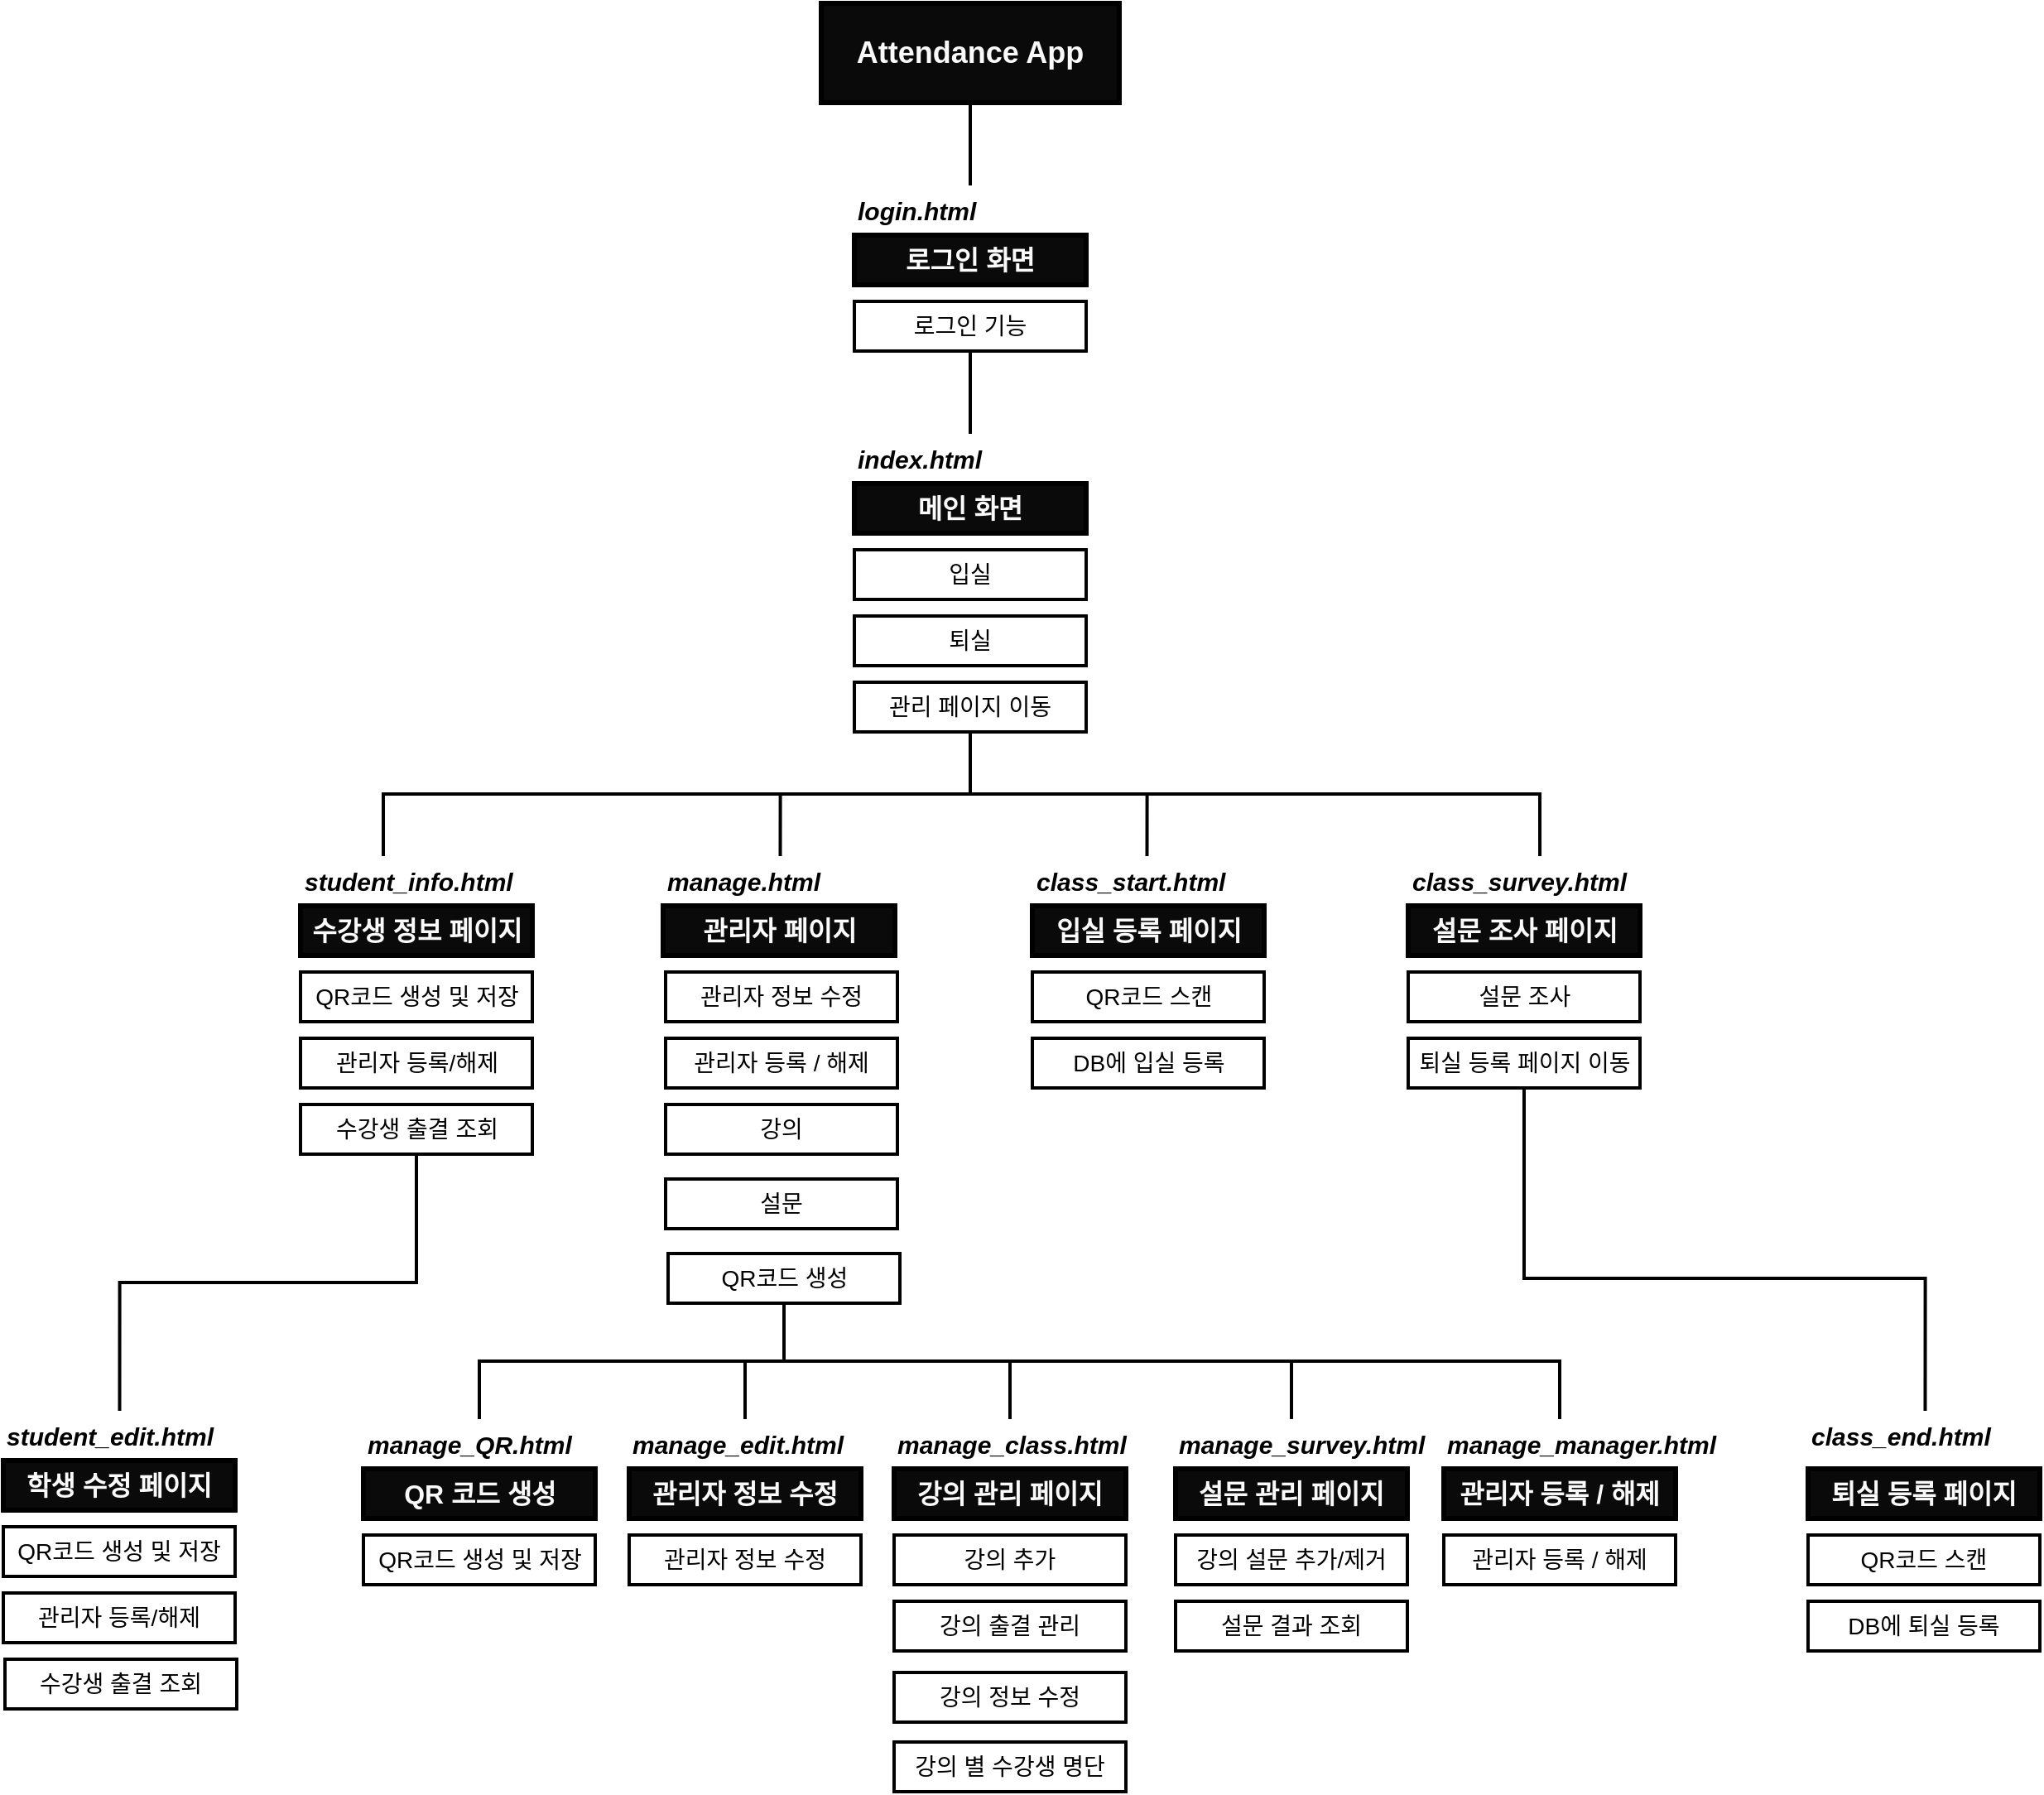 <mxfile version="21.5.0" type="device">
  <diagram name="페이지-1" id="hCZEA4SWdRbqyfTR73-0">
    <mxGraphModel dx="2261" dy="704" grid="1" gridSize="10" guides="1" tooltips="1" connect="1" arrows="1" fold="1" page="1" pageScale="1" pageWidth="827" pageHeight="1169" math="0" shadow="0">
      <root>
        <mxCell id="0" />
        <mxCell id="1" parent="0" />
        <mxCell id="dNC86ZQWFl57OsV2Cq-r-1" value="&lt;font color=&quot;#fafafa&quot; style=&quot;font-size: 18px;&quot;&gt;&lt;b style=&quot;&quot;&gt;Attendance App&lt;/b&gt;&lt;/font&gt;" style="rounded=0;whiteSpace=wrap;html=1;strokeWidth=3;fillColor=#0A0A0A;" parent="1" vertex="1">
          <mxGeometry x="324" y="70" width="180" height="60" as="geometry" />
        </mxCell>
        <mxCell id="dNC86ZQWFl57OsV2Cq-r-5" value="&lt;font size=&quot;1&quot; color=&quot;#fafafa&quot;&gt;&lt;b style=&quot;font-size: 16px;&quot;&gt;로그인 화면&lt;/b&gt;&lt;/font&gt;" style="rounded=0;whiteSpace=wrap;html=1;strokeWidth=3;fillColor=#0A0A0A;" parent="1" vertex="1">
          <mxGeometry x="344" y="210" width="140" height="30" as="geometry" />
        </mxCell>
        <mxCell id="dNC86ZQWFl57OsV2Cq-r-7" value="&lt;span style=&quot;font-size: 14px;&quot;&gt;로그인 기능&lt;/span&gt;" style="rounded=0;whiteSpace=wrap;html=1;strokeWidth=2;" parent="1" vertex="1">
          <mxGeometry x="344" y="250" width="140" height="30" as="geometry" />
        </mxCell>
        <mxCell id="dNC86ZQWFl57OsV2Cq-r-8" value="&lt;font style=&quot;font-size: 15px;&quot;&gt;&lt;b&gt;&lt;i&gt;login.html&lt;/i&gt;&lt;/b&gt;&lt;/font&gt;" style="text;html=1;strokeColor=none;fillColor=none;align=left;verticalAlign=middle;whiteSpace=wrap;rounded=0;" parent="1" vertex="1">
          <mxGeometry x="344" y="180" width="100" height="30" as="geometry" />
        </mxCell>
        <mxCell id="l5bOxNPtONh7WhocYYk5-1" value="&lt;font color=&quot;#fafafa&quot;&gt;&lt;span style=&quot;font-size: 16px;&quot;&gt;&lt;b&gt;메인 화면&lt;/b&gt;&lt;/span&gt;&lt;/font&gt;" style="rounded=0;whiteSpace=wrap;html=1;strokeWidth=3;fillColor=#0A0A0A;" parent="1" vertex="1">
          <mxGeometry x="344" y="360" width="140" height="30" as="geometry" />
        </mxCell>
        <mxCell id="l5bOxNPtONh7WhocYYk5-2" value="&lt;span style=&quot;font-size: 14px;&quot;&gt;입실&lt;/span&gt;" style="rounded=0;whiteSpace=wrap;html=1;strokeWidth=2;" parent="1" vertex="1">
          <mxGeometry x="344" y="400" width="140" height="30" as="geometry" />
        </mxCell>
        <mxCell id="l5bOxNPtONh7WhocYYk5-3" value="&lt;span style=&quot;font-size: 15px;&quot;&gt;&lt;b&gt;&lt;i&gt;index.html&lt;/i&gt;&lt;/b&gt;&lt;/span&gt;" style="text;html=1;strokeColor=none;fillColor=none;align=left;verticalAlign=middle;whiteSpace=wrap;rounded=0;" parent="1" vertex="1">
          <mxGeometry x="344" y="330" width="136" height="30" as="geometry" />
        </mxCell>
        <mxCell id="l5bOxNPtONh7WhocYYk5-4" value="&lt;span style=&quot;font-size: 14px;&quot;&gt;퇴실&lt;/span&gt;" style="rounded=0;whiteSpace=wrap;html=1;strokeWidth=2;" parent="1" vertex="1">
          <mxGeometry x="344" y="440" width="140" height="30" as="geometry" />
        </mxCell>
        <mxCell id="l5bOxNPtONh7WhocYYk5-5" value="&lt;span style=&quot;font-size: 14px;&quot;&gt;관리 페이지 이동&lt;/span&gt;" style="rounded=0;whiteSpace=wrap;html=1;strokeWidth=2;" parent="1" vertex="1">
          <mxGeometry x="344" y="480" width="140" height="30" as="geometry" />
        </mxCell>
        <mxCell id="l5bOxNPtONh7WhocYYk5-6" value="&lt;font color=&quot;#fafafa&quot;&gt;&lt;span style=&quot;font-size: 16px;&quot;&gt;&lt;b&gt;관리자 페이지&lt;/b&gt;&lt;/span&gt;&lt;/font&gt;" style="rounded=0;whiteSpace=wrap;html=1;strokeWidth=3;fillColor=#0A0A0A;" parent="1" vertex="1">
          <mxGeometry x="228.5" y="615" width="140" height="30" as="geometry" />
        </mxCell>
        <mxCell id="l5bOxNPtONh7WhocYYk5-7" value="&lt;span style=&quot;font-size: 14px;&quot;&gt;QR코드 생성&lt;/span&gt;" style="rounded=0;whiteSpace=wrap;html=1;strokeWidth=2;" parent="1" vertex="1">
          <mxGeometry x="231.5" y="825" width="140" height="30" as="geometry" />
        </mxCell>
        <mxCell id="l5bOxNPtONh7WhocYYk5-8" value="&lt;span style=&quot;font-size: 15px;&quot;&gt;&lt;b&gt;&lt;i&gt;manage.html&lt;/i&gt;&lt;/b&gt;&lt;/span&gt;" style="text;html=1;strokeColor=none;fillColor=none;align=left;verticalAlign=middle;whiteSpace=wrap;rounded=0;" parent="1" vertex="1">
          <mxGeometry x="228.5" y="585" width="141.5" height="30" as="geometry" />
        </mxCell>
        <mxCell id="l5bOxNPtONh7WhocYYk5-9" value="&lt;span style=&quot;font-size: 14px;&quot;&gt;관리자 등록 / 해제&lt;/span&gt;" style="rounded=0;whiteSpace=wrap;html=1;strokeWidth=2;" parent="1" vertex="1">
          <mxGeometry x="230" y="695" width="140" height="30" as="geometry" />
        </mxCell>
        <mxCell id="l5bOxNPtONh7WhocYYk5-10" value="&lt;span style=&quot;font-size: 14px;&quot;&gt;강의&lt;/span&gt;" style="rounded=0;whiteSpace=wrap;html=1;strokeWidth=2;" parent="1" vertex="1">
          <mxGeometry x="230" y="735" width="140" height="30" as="geometry" />
        </mxCell>
        <mxCell id="l5bOxNPtONh7WhocYYk5-16" value="&lt;font color=&quot;#fafafa&quot;&gt;&lt;span style=&quot;font-size: 16px;&quot;&gt;&lt;b&gt;입실 등록 페이지&lt;/b&gt;&lt;/span&gt;&lt;/font&gt;" style="rounded=0;whiteSpace=wrap;html=1;strokeWidth=3;fillColor=#0A0A0A;" parent="1" vertex="1">
          <mxGeometry x="451.5" y="615" width="140" height="30" as="geometry" />
        </mxCell>
        <mxCell id="l5bOxNPtONh7WhocYYk5-17" value="&lt;span style=&quot;font-size: 14px;&quot;&gt;QR코드 스캔&lt;/span&gt;" style="rounded=0;whiteSpace=wrap;html=1;strokeWidth=2;" parent="1" vertex="1">
          <mxGeometry x="451.5" y="655" width="140" height="30" as="geometry" />
        </mxCell>
        <mxCell id="l5bOxNPtONh7WhocYYk5-18" value="&lt;span style=&quot;font-size: 15px;&quot;&gt;&lt;b&gt;&lt;i&gt;class_start.html&lt;/i&gt;&lt;/b&gt;&lt;/span&gt;" style="text;html=1;strokeColor=none;fillColor=none;align=left;verticalAlign=middle;whiteSpace=wrap;rounded=0;" parent="1" vertex="1">
          <mxGeometry x="451.5" y="585" width="138.5" height="30" as="geometry" />
        </mxCell>
        <mxCell id="l5bOxNPtONh7WhocYYk5-19" value="&lt;span style=&quot;font-size: 14px;&quot;&gt;DB에 입실 등록&lt;/span&gt;" style="rounded=0;whiteSpace=wrap;html=1;strokeWidth=2;" parent="1" vertex="1">
          <mxGeometry x="451.5" y="695" width="140" height="30" as="geometry" />
        </mxCell>
        <mxCell id="l5bOxNPtONh7WhocYYk5-21" value="&lt;font color=&quot;#fafafa&quot;&gt;&lt;span style=&quot;font-size: 16px;&quot;&gt;&lt;b&gt;설문 조사 페이지&lt;/b&gt;&lt;/span&gt;&lt;/font&gt;" style="rounded=0;whiteSpace=wrap;html=1;strokeWidth=3;fillColor=#0A0A0A;" parent="1" vertex="1">
          <mxGeometry x="678.5" y="615" width="140" height="30" as="geometry" />
        </mxCell>
        <mxCell id="l5bOxNPtONh7WhocYYk5-22" value="&lt;span style=&quot;font-size: 14px;&quot;&gt;설문 조사&lt;/span&gt;" style="rounded=0;whiteSpace=wrap;html=1;strokeWidth=2;" parent="1" vertex="1">
          <mxGeometry x="678.5" y="655" width="140" height="30" as="geometry" />
        </mxCell>
        <mxCell id="l5bOxNPtONh7WhocYYk5-23" value="&lt;span style=&quot;font-size: 15px;&quot;&gt;&lt;b&gt;&lt;i&gt;class_survey.html&lt;/i&gt;&lt;/b&gt;&lt;/span&gt;" style="text;html=1;strokeColor=none;fillColor=none;align=left;verticalAlign=middle;whiteSpace=wrap;rounded=0;" parent="1" vertex="1">
          <mxGeometry x="678.5" y="585" width="141.5" height="30" as="geometry" />
        </mxCell>
        <mxCell id="l5bOxNPtONh7WhocYYk5-24" value="&lt;span style=&quot;font-size: 14px;&quot;&gt;퇴실 등록 페이지 이동&lt;/span&gt;" style="rounded=0;whiteSpace=wrap;html=1;strokeWidth=2;" parent="1" vertex="1">
          <mxGeometry x="678.5" y="695" width="140" height="30" as="geometry" />
        </mxCell>
        <mxCell id="l5bOxNPtONh7WhocYYk5-26" value="&lt;font color=&quot;#fafafa&quot;&gt;&lt;span style=&quot;font-size: 16px;&quot;&gt;&lt;b&gt;수강생 정보 페이지&lt;/b&gt;&lt;/span&gt;&lt;/font&gt;" style="rounded=0;whiteSpace=wrap;html=1;strokeWidth=3;fillColor=#0A0A0A;" parent="1" vertex="1">
          <mxGeometry x="9.5" y="615" width="140" height="30" as="geometry" />
        </mxCell>
        <mxCell id="l5bOxNPtONh7WhocYYk5-27" value="&lt;span style=&quot;font-size: 14px;&quot;&gt;QR코드 생성 및 저장&lt;/span&gt;" style="rounded=0;whiteSpace=wrap;html=1;strokeWidth=2;" parent="1" vertex="1">
          <mxGeometry x="9.5" y="655" width="140" height="30" as="geometry" />
        </mxCell>
        <mxCell id="l5bOxNPtONh7WhocYYk5-28" value="&lt;span style=&quot;font-size: 15px;&quot;&gt;&lt;b&gt;&lt;i&gt;student_info.html&lt;/i&gt;&lt;/b&gt;&lt;/span&gt;" style="text;html=1;strokeColor=none;fillColor=none;align=left;verticalAlign=middle;whiteSpace=wrap;rounded=0;" parent="1" vertex="1">
          <mxGeometry x="9.5" y="585" width="100" height="30" as="geometry" />
        </mxCell>
        <mxCell id="l5bOxNPtONh7WhocYYk5-29" value="&lt;span style=&quot;font-size: 14px;&quot;&gt;관리자 등록/해제&lt;/span&gt;" style="rounded=0;whiteSpace=wrap;html=1;strokeWidth=2;" parent="1" vertex="1">
          <mxGeometry x="9.5" y="695" width="140" height="30" as="geometry" />
        </mxCell>
        <mxCell id="l5bOxNPtONh7WhocYYk5-30" value="&lt;span style=&quot;font-size: 14px;&quot;&gt;수강생 출결 조회&lt;/span&gt;" style="rounded=0;whiteSpace=wrap;html=1;strokeWidth=2;" parent="1" vertex="1">
          <mxGeometry x="9.5" y="735" width="140" height="30" as="geometry" />
        </mxCell>
        <mxCell id="l5bOxNPtONh7WhocYYk5-31" value="&lt;font color=&quot;#fafafa&quot;&gt;&lt;span style=&quot;font-size: 16px;&quot;&gt;&lt;b&gt;학생 수정 페이지&lt;/b&gt;&lt;/span&gt;&lt;/font&gt;" style="rounded=0;whiteSpace=wrap;html=1;strokeWidth=3;fillColor=#0A0A0A;" parent="1" vertex="1">
          <mxGeometry x="-170" y="950" width="140" height="30" as="geometry" />
        </mxCell>
        <mxCell id="l5bOxNPtONh7WhocYYk5-32" value="&lt;span style=&quot;font-size: 14px;&quot;&gt;QR코드 생성 및 저장&lt;/span&gt;" style="rounded=0;whiteSpace=wrap;html=1;strokeWidth=2;" parent="1" vertex="1">
          <mxGeometry x="-170" y="990" width="140" height="30" as="geometry" />
        </mxCell>
        <mxCell id="l5bOxNPtONh7WhocYYk5-33" value="&lt;span style=&quot;font-size: 15px;&quot;&gt;&lt;b&gt;&lt;i&gt;student_edit.html&lt;/i&gt;&lt;/b&gt;&lt;/span&gt;" style="text;html=1;strokeColor=none;fillColor=none;align=left;verticalAlign=middle;whiteSpace=wrap;rounded=0;" parent="1" vertex="1">
          <mxGeometry x="-170" y="920" width="140.5" height="30" as="geometry" />
        </mxCell>
        <mxCell id="l5bOxNPtONh7WhocYYk5-34" value="&lt;span style=&quot;font-size: 14px;&quot;&gt;관리자 등록/해제&lt;/span&gt;" style="rounded=0;whiteSpace=wrap;html=1;strokeWidth=2;" parent="1" vertex="1">
          <mxGeometry x="-170" y="1030" width="140" height="30" as="geometry" />
        </mxCell>
        <mxCell id="l5bOxNPtONh7WhocYYk5-35" value="&lt;span style=&quot;font-size: 14px;&quot;&gt;수강생 출결 조회&lt;/span&gt;" style="rounded=0;whiteSpace=wrap;html=1;strokeWidth=2;" parent="1" vertex="1">
          <mxGeometry x="-169" y="1070" width="140" height="30" as="geometry" />
        </mxCell>
        <mxCell id="l5bOxNPtONh7WhocYYk5-50" value="&lt;span style=&quot;font-size: 14px;&quot;&gt;관리자 정보 수정&lt;/span&gt;" style="rounded=0;whiteSpace=wrap;html=1;strokeWidth=2;" parent="1" vertex="1">
          <mxGeometry x="230" y="655" width="140" height="30" as="geometry" />
        </mxCell>
        <mxCell id="l5bOxNPtONh7WhocYYk5-51" value="&lt;font color=&quot;#fafafa&quot;&gt;&lt;span style=&quot;font-size: 16px;&quot;&gt;&lt;b&gt;퇴실 등록 페이지&lt;/b&gt;&lt;/span&gt;&lt;/font&gt;" style="rounded=0;whiteSpace=wrap;html=1;strokeWidth=3;fillColor=#0A0A0A;" parent="1" vertex="1">
          <mxGeometry x="920" y="955" width="140" height="30" as="geometry" />
        </mxCell>
        <mxCell id="l5bOxNPtONh7WhocYYk5-52" value="&lt;span style=&quot;font-size: 14px;&quot;&gt;QR코드 스캔&lt;/span&gt;" style="rounded=0;whiteSpace=wrap;html=1;strokeWidth=2;" parent="1" vertex="1">
          <mxGeometry x="920" y="995" width="140" height="30" as="geometry" />
        </mxCell>
        <mxCell id="l5bOxNPtONh7WhocYYk5-53" value="&lt;span style=&quot;font-size: 15px;&quot;&gt;&lt;b&gt;&lt;i&gt;class_end.html&lt;/i&gt;&lt;/b&gt;&lt;/span&gt;" style="text;html=1;strokeColor=none;fillColor=none;align=left;verticalAlign=middle;whiteSpace=wrap;rounded=0;" parent="1" vertex="1">
          <mxGeometry x="920" y="920" width="141.5" height="30" as="geometry" />
        </mxCell>
        <mxCell id="l5bOxNPtONh7WhocYYk5-54" value="&lt;span style=&quot;font-size: 14px;&quot;&gt;DB에 퇴실 등록&lt;/span&gt;" style="rounded=0;whiteSpace=wrap;html=1;strokeWidth=2;" parent="1" vertex="1">
          <mxGeometry x="920" y="1035" width="140" height="30" as="geometry" />
        </mxCell>
        <mxCell id="l5bOxNPtONh7WhocYYk5-56" value="&lt;font color=&quot;#fafafa&quot;&gt;&lt;span style=&quot;font-size: 16px;&quot;&gt;&lt;b&gt;QR 코드 생성&lt;/b&gt;&lt;/span&gt;&lt;/font&gt;" style="rounded=0;whiteSpace=wrap;html=1;strokeWidth=3;fillColor=#0A0A0A;" parent="1" vertex="1">
          <mxGeometry x="47.5" y="955" width="140" height="30" as="geometry" />
        </mxCell>
        <mxCell id="l5bOxNPtONh7WhocYYk5-57" value="&lt;span style=&quot;font-size: 14px;&quot;&gt;QR코드 생성 및 저장&lt;/span&gt;" style="rounded=0;whiteSpace=wrap;html=1;strokeWidth=2;" parent="1" vertex="1">
          <mxGeometry x="47.5" y="995" width="140" height="30" as="geometry" />
        </mxCell>
        <mxCell id="l5bOxNPtONh7WhocYYk5-58" value="&lt;span style=&quot;font-size: 15px;&quot;&gt;&lt;b&gt;&lt;i&gt;manage_QR.html&lt;/i&gt;&lt;/b&gt;&lt;/span&gt;" style="text;html=1;strokeColor=none;fillColor=none;align=left;verticalAlign=middle;whiteSpace=wrap;rounded=0;" parent="1" vertex="1">
          <mxGeometry x="47.5" y="925" width="140" height="30" as="geometry" />
        </mxCell>
        <mxCell id="l5bOxNPtONh7WhocYYk5-61" value="" style="endArrow=none;html=1;rounded=0;edgeStyle=orthogonalEdgeStyle;strokeWidth=2;entryX=0.5;entryY=1;entryDx=0;entryDy=0;exitX=0.5;exitY=0;exitDx=0;exitDy=0;" parent="1" source="l5bOxNPtONh7WhocYYk5-28" target="l5bOxNPtONh7WhocYYk5-5" edge="1">
          <mxGeometry width="50" height="50" relative="1" as="geometry">
            <mxPoint x="80" y="570" as="sourcePoint" />
            <mxPoint x="410" y="530" as="targetPoint" />
          </mxGeometry>
        </mxCell>
        <mxCell id="l5bOxNPtONh7WhocYYk5-62" value="" style="endArrow=none;html=1;rounded=0;edgeStyle=orthogonalEdgeStyle;strokeWidth=2;entryX=0.5;entryY=1;entryDx=0;entryDy=0;exitX=0.5;exitY=0;exitDx=0;exitDy=0;" parent="1" source="l5bOxNPtONh7WhocYYk5-8" target="l5bOxNPtONh7WhocYYk5-5" edge="1">
          <mxGeometry width="50" height="50" relative="1" as="geometry">
            <mxPoint x="70" y="595" as="sourcePoint" />
            <mxPoint x="424" y="520" as="targetPoint" />
          </mxGeometry>
        </mxCell>
        <mxCell id="l5bOxNPtONh7WhocYYk5-63" value="" style="endArrow=none;html=1;rounded=0;edgeStyle=orthogonalEdgeStyle;strokeWidth=2;entryX=0.5;entryY=1;entryDx=0;entryDy=0;exitX=0.5;exitY=0;exitDx=0;exitDy=0;" parent="1" source="l5bOxNPtONh7WhocYYk5-18" target="l5bOxNPtONh7WhocYYk5-5" edge="1">
          <mxGeometry width="50" height="50" relative="1" as="geometry">
            <mxPoint x="70" y="595" as="sourcePoint" />
            <mxPoint x="424" y="520" as="targetPoint" />
          </mxGeometry>
        </mxCell>
        <mxCell id="l5bOxNPtONh7WhocYYk5-64" value="" style="endArrow=none;html=1;rounded=0;edgeStyle=orthogonalEdgeStyle;strokeWidth=2;entryX=0.5;entryY=1;entryDx=0;entryDy=0;exitX=0.562;exitY=0;exitDx=0;exitDy=0;exitPerimeter=0;" parent="1" source="l5bOxNPtONh7WhocYYk5-23" target="l5bOxNPtONh7WhocYYk5-5" edge="1">
          <mxGeometry width="50" height="50" relative="1" as="geometry">
            <mxPoint x="531" y="595" as="sourcePoint" />
            <mxPoint x="424" y="520" as="targetPoint" />
          </mxGeometry>
        </mxCell>
        <mxCell id="l5bOxNPtONh7WhocYYk5-69" value="" style="endArrow=none;html=1;rounded=0;strokeWidth=2;entryX=0.5;entryY=1;entryDx=0;entryDy=0;exitX=0.5;exitY=0;exitDx=0;exitDy=0;edgeStyle=orthogonalEdgeStyle;" parent="1" source="l5bOxNPtONh7WhocYYk5-33" target="l5bOxNPtONh7WhocYYk5-30" edge="1">
          <mxGeometry width="50" height="50" relative="1" as="geometry">
            <mxPoint x="390" y="1240" as="sourcePoint" />
            <mxPoint x="440" y="1190" as="targetPoint" />
          </mxGeometry>
        </mxCell>
        <mxCell id="l5bOxNPtONh7WhocYYk5-70" value="" style="endArrow=none;html=1;rounded=0;strokeWidth=2;entryX=0.5;entryY=1;entryDx=0;entryDy=0;" parent="1" edge="1">
          <mxGeometry width="50" height="50" relative="1" as="geometry">
            <mxPoint x="414" y="330" as="sourcePoint" />
            <mxPoint x="414" y="280" as="targetPoint" />
          </mxGeometry>
        </mxCell>
        <mxCell id="l5bOxNPtONh7WhocYYk5-73" value="&lt;font color=&quot;#fafafa&quot;&gt;&lt;span style=&quot;font-size: 16px;&quot;&gt;&lt;b&gt;관리자 정보 수정&lt;/b&gt;&lt;/span&gt;&lt;/font&gt;" style="rounded=0;whiteSpace=wrap;html=1;strokeWidth=3;fillColor=#0A0A0A;" parent="1" vertex="1">
          <mxGeometry x="208" y="955" width="140" height="30" as="geometry" />
        </mxCell>
        <mxCell id="l5bOxNPtONh7WhocYYk5-74" value="&lt;span style=&quot;font-size: 14px;&quot;&gt;관리자 정보 수정&lt;/span&gt;" style="rounded=0;whiteSpace=wrap;html=1;strokeWidth=2;" parent="1" vertex="1">
          <mxGeometry x="208" y="995" width="140" height="30" as="geometry" />
        </mxCell>
        <mxCell id="l5bOxNPtONh7WhocYYk5-75" value="&lt;span style=&quot;font-size: 15px;&quot;&gt;&lt;b&gt;&lt;i&gt;manage_edit.html&lt;/i&gt;&lt;/b&gt;&lt;/span&gt;" style="text;html=1;strokeColor=none;fillColor=none;align=left;verticalAlign=middle;whiteSpace=wrap;rounded=0;" parent="1" vertex="1">
          <mxGeometry x="208" y="925" width="140" height="30" as="geometry" />
        </mxCell>
        <mxCell id="l5bOxNPtONh7WhocYYk5-78" value="" style="endArrow=none;html=1;rounded=0;strokeWidth=2;entryX=0.5;entryY=1;entryDx=0;entryDy=0;exitX=0.5;exitY=0;exitDx=0;exitDy=0;edgeStyle=orthogonalEdgeStyle;" parent="1" source="l5bOxNPtONh7WhocYYk5-58" target="l5bOxNPtONh7WhocYYk5-7" edge="1">
          <mxGeometry width="50" height="50" relative="1" as="geometry">
            <mxPoint x="93" y="895" as="sourcePoint" />
            <mxPoint x="93" y="740" as="targetPoint" />
          </mxGeometry>
        </mxCell>
        <mxCell id="l5bOxNPtONh7WhocYYk5-79" value="" style="endArrow=none;html=1;rounded=0;strokeWidth=2;entryX=0.5;entryY=1;entryDx=0;entryDy=0;exitX=0.5;exitY=0;exitDx=0;exitDy=0;edgeStyle=orthogonalEdgeStyle;" parent="1" source="l5bOxNPtONh7WhocYYk5-75" target="l5bOxNPtONh7WhocYYk5-7" edge="1">
          <mxGeometry width="50" height="50" relative="1" as="geometry">
            <mxPoint x="313" y="895" as="sourcePoint" />
            <mxPoint x="313" y="819" as="targetPoint" />
          </mxGeometry>
        </mxCell>
        <mxCell id="l5bOxNPtONh7WhocYYk5-80" value="" style="endArrow=none;html=1;rounded=0;strokeWidth=2;entryX=0.5;entryY=1;entryDx=0;entryDy=0;exitX=0.5;exitY=0;exitDx=0;exitDy=0;edgeStyle=orthogonalEdgeStyle;" parent="1" source="l5bOxNPtONh7WhocYYk5-53" target="l5bOxNPtONh7WhocYYk5-24" edge="1">
          <mxGeometry width="50" height="50" relative="1" as="geometry">
            <mxPoint x="-90" y="930" as="sourcePoint" />
            <mxPoint x="748.5" y="765" as="targetPoint" />
            <Array as="points">
              <mxPoint x="991" y="840" />
              <mxPoint x="748" y="840" />
            </Array>
          </mxGeometry>
        </mxCell>
        <mxCell id="l5bOxNPtONh7WhocYYk5-81" value="&lt;font color=&quot;#fafafa&quot;&gt;&lt;span style=&quot;font-size: 16px;&quot;&gt;&lt;b&gt;강의 관리 페이지&lt;/b&gt;&lt;/span&gt;&lt;/font&gt;" style="rounded=0;whiteSpace=wrap;html=1;strokeWidth=3;fillColor=#0A0A0A;" parent="1" vertex="1">
          <mxGeometry x="368" y="955" width="140" height="30" as="geometry" />
        </mxCell>
        <mxCell id="l5bOxNPtONh7WhocYYk5-82" value="&lt;span style=&quot;font-size: 14px;&quot;&gt;강의 추가&lt;/span&gt;" style="rounded=0;whiteSpace=wrap;html=1;strokeWidth=2;" parent="1" vertex="1">
          <mxGeometry x="368" y="995" width="140" height="30" as="geometry" />
        </mxCell>
        <mxCell id="l5bOxNPtONh7WhocYYk5-83" value="&lt;span style=&quot;font-size: 15px;&quot;&gt;&lt;b&gt;&lt;i&gt;manage_class.html&lt;/i&gt;&lt;/b&gt;&lt;/span&gt;" style="text;html=1;strokeColor=none;fillColor=none;align=left;verticalAlign=middle;whiteSpace=wrap;rounded=0;" parent="1" vertex="1">
          <mxGeometry x="368" y="925" width="140" height="30" as="geometry" />
        </mxCell>
        <mxCell id="l5bOxNPtONh7WhocYYk5-84" value="&lt;span style=&quot;font-size: 14px;&quot;&gt;강의 출결 관리&lt;/span&gt;" style="rounded=0;whiteSpace=wrap;html=1;strokeWidth=2;" parent="1" vertex="1">
          <mxGeometry x="368" y="1035" width="140" height="30" as="geometry" />
        </mxCell>
        <mxCell id="l5bOxNPtONh7WhocYYk5-86" value="&lt;font color=&quot;#fafafa&quot;&gt;&lt;span style=&quot;font-size: 16px;&quot;&gt;&lt;b&gt;설문 관리 페이지&lt;/b&gt;&lt;/span&gt;&lt;/font&gt;" style="rounded=0;whiteSpace=wrap;html=1;strokeWidth=3;fillColor=#0A0A0A;" parent="1" vertex="1">
          <mxGeometry x="538" y="955" width="140" height="30" as="geometry" />
        </mxCell>
        <mxCell id="l5bOxNPtONh7WhocYYk5-87" value="&lt;span style=&quot;font-size: 14px;&quot;&gt;강의 설문 추가/제거&lt;/span&gt;" style="rounded=0;whiteSpace=wrap;html=1;strokeWidth=2;" parent="1" vertex="1">
          <mxGeometry x="538" y="995" width="140" height="30" as="geometry" />
        </mxCell>
        <mxCell id="l5bOxNPtONh7WhocYYk5-88" value="&lt;span style=&quot;font-size: 15px;&quot;&gt;&lt;b&gt;&lt;i&gt;manage_survey.html&lt;/i&gt;&lt;/b&gt;&lt;/span&gt;" style="text;html=1;strokeColor=none;fillColor=none;align=left;verticalAlign=middle;whiteSpace=wrap;rounded=0;" parent="1" vertex="1">
          <mxGeometry x="538" y="925" width="140" height="30" as="geometry" />
        </mxCell>
        <mxCell id="l5bOxNPtONh7WhocYYk5-89" value="&lt;span style=&quot;font-size: 14px;&quot;&gt;설문 결과 조회&lt;/span&gt;" style="rounded=0;whiteSpace=wrap;html=1;strokeWidth=2;" parent="1" vertex="1">
          <mxGeometry x="538" y="1035" width="140" height="30" as="geometry" />
        </mxCell>
        <mxCell id="l5bOxNPtONh7WhocYYk5-96" value="" style="endArrow=none;html=1;rounded=0;strokeWidth=2;entryX=0.5;entryY=1;entryDx=0;entryDy=0;exitX=0.5;exitY=0;exitDx=0;exitDy=0;edgeStyle=orthogonalEdgeStyle;" parent="1" source="l5bOxNPtONh7WhocYYk5-83" target="l5bOxNPtONh7WhocYYk5-7" edge="1">
          <mxGeometry width="50" height="50" relative="1" as="geometry">
            <mxPoint x="288" y="895" as="sourcePoint" />
            <mxPoint x="313" y="819" as="targetPoint" />
          </mxGeometry>
        </mxCell>
        <mxCell id="l5bOxNPtONh7WhocYYk5-97" value="" style="endArrow=none;html=1;rounded=0;strokeWidth=2;entryX=0.5;entryY=1;entryDx=0;entryDy=0;exitX=0.5;exitY=0;exitDx=0;exitDy=0;edgeStyle=orthogonalEdgeStyle;" parent="1" source="l5bOxNPtONh7WhocYYk5-88" target="l5bOxNPtONh7WhocYYk5-7" edge="1">
          <mxGeometry width="50" height="50" relative="1" as="geometry">
            <mxPoint x="448" y="895" as="sourcePoint" />
            <mxPoint x="313" y="819" as="targetPoint" />
          </mxGeometry>
        </mxCell>
        <mxCell id="l5bOxNPtONh7WhocYYk5-99" value="&lt;span style=&quot;font-size: 14px;&quot;&gt;설문&lt;/span&gt;" style="rounded=0;whiteSpace=wrap;html=1;strokeWidth=2;" parent="1" vertex="1">
          <mxGeometry x="230" y="780" width="140" height="30" as="geometry" />
        </mxCell>
        <mxCell id="l5bOxNPtONh7WhocYYk5-101" value="&lt;span style=&quot;font-size: 14px;&quot;&gt;강의 별 수강생 명단&lt;/span&gt;" style="rounded=0;whiteSpace=wrap;html=1;strokeWidth=2;" parent="1" vertex="1">
          <mxGeometry x="368" y="1120" width="140" height="30" as="geometry" />
        </mxCell>
        <mxCell id="l5bOxNPtONh7WhocYYk5-102" value="&lt;font color=&quot;#fafafa&quot;&gt;&lt;span style=&quot;font-size: 16px;&quot;&gt;&lt;b&gt;관리자 등록 / 해제&lt;/b&gt;&lt;/span&gt;&lt;/font&gt;" style="rounded=0;whiteSpace=wrap;html=1;strokeWidth=3;fillColor=#0A0A0A;" parent="1" vertex="1">
          <mxGeometry x="700" y="955" width="140" height="30" as="geometry" />
        </mxCell>
        <mxCell id="l5bOxNPtONh7WhocYYk5-103" value="&lt;span style=&quot;font-size: 14px;&quot;&gt;관리자 등록 / 해제&lt;/span&gt;" style="rounded=0;whiteSpace=wrap;html=1;strokeWidth=2;" parent="1" vertex="1">
          <mxGeometry x="700" y="995" width="140" height="30" as="geometry" />
        </mxCell>
        <mxCell id="l5bOxNPtONh7WhocYYk5-104" value="&lt;span style=&quot;font-size: 15px;&quot;&gt;&lt;b&gt;&lt;i&gt;manage_manager.html&lt;/i&gt;&lt;/b&gt;&lt;/span&gt;" style="text;html=1;strokeColor=none;fillColor=none;align=left;verticalAlign=middle;whiteSpace=wrap;rounded=0;" parent="1" vertex="1">
          <mxGeometry x="700" y="925" width="140" height="30" as="geometry" />
        </mxCell>
        <mxCell id="l5bOxNPtONh7WhocYYk5-106" value="" style="endArrow=none;html=1;rounded=0;strokeWidth=2;entryX=0.5;entryY=1;entryDx=0;entryDy=0;exitX=0.5;exitY=0;exitDx=0;exitDy=0;edgeStyle=orthogonalEdgeStyle;" parent="1" source="l5bOxNPtONh7WhocYYk5-104" target="l5bOxNPtONh7WhocYYk5-7" edge="1">
          <mxGeometry width="50" height="50" relative="1" as="geometry">
            <mxPoint x="618" y="935" as="sourcePoint" />
            <mxPoint x="311" y="865" as="targetPoint" />
          </mxGeometry>
        </mxCell>
        <mxCell id="l5bOxNPtONh7WhocYYk5-108" value="" style="endArrow=none;html=1;rounded=0;strokeWidth=2;entryX=0.5;entryY=1;entryDx=0;entryDy=0;" parent="1" edge="1">
          <mxGeometry width="50" height="50" relative="1" as="geometry">
            <mxPoint x="414" y="180" as="sourcePoint" />
            <mxPoint x="414" y="130" as="targetPoint" />
          </mxGeometry>
        </mxCell>
        <mxCell id="rHzAOFjqMWHSWhLFRDeC-1" value="&lt;span style=&quot;font-size: 14px;&quot;&gt;강의 정보 수정&lt;/span&gt;" style="rounded=0;whiteSpace=wrap;html=1;strokeWidth=2;" vertex="1" parent="1">
          <mxGeometry x="368" y="1078" width="140" height="30" as="geometry" />
        </mxCell>
      </root>
    </mxGraphModel>
  </diagram>
</mxfile>
